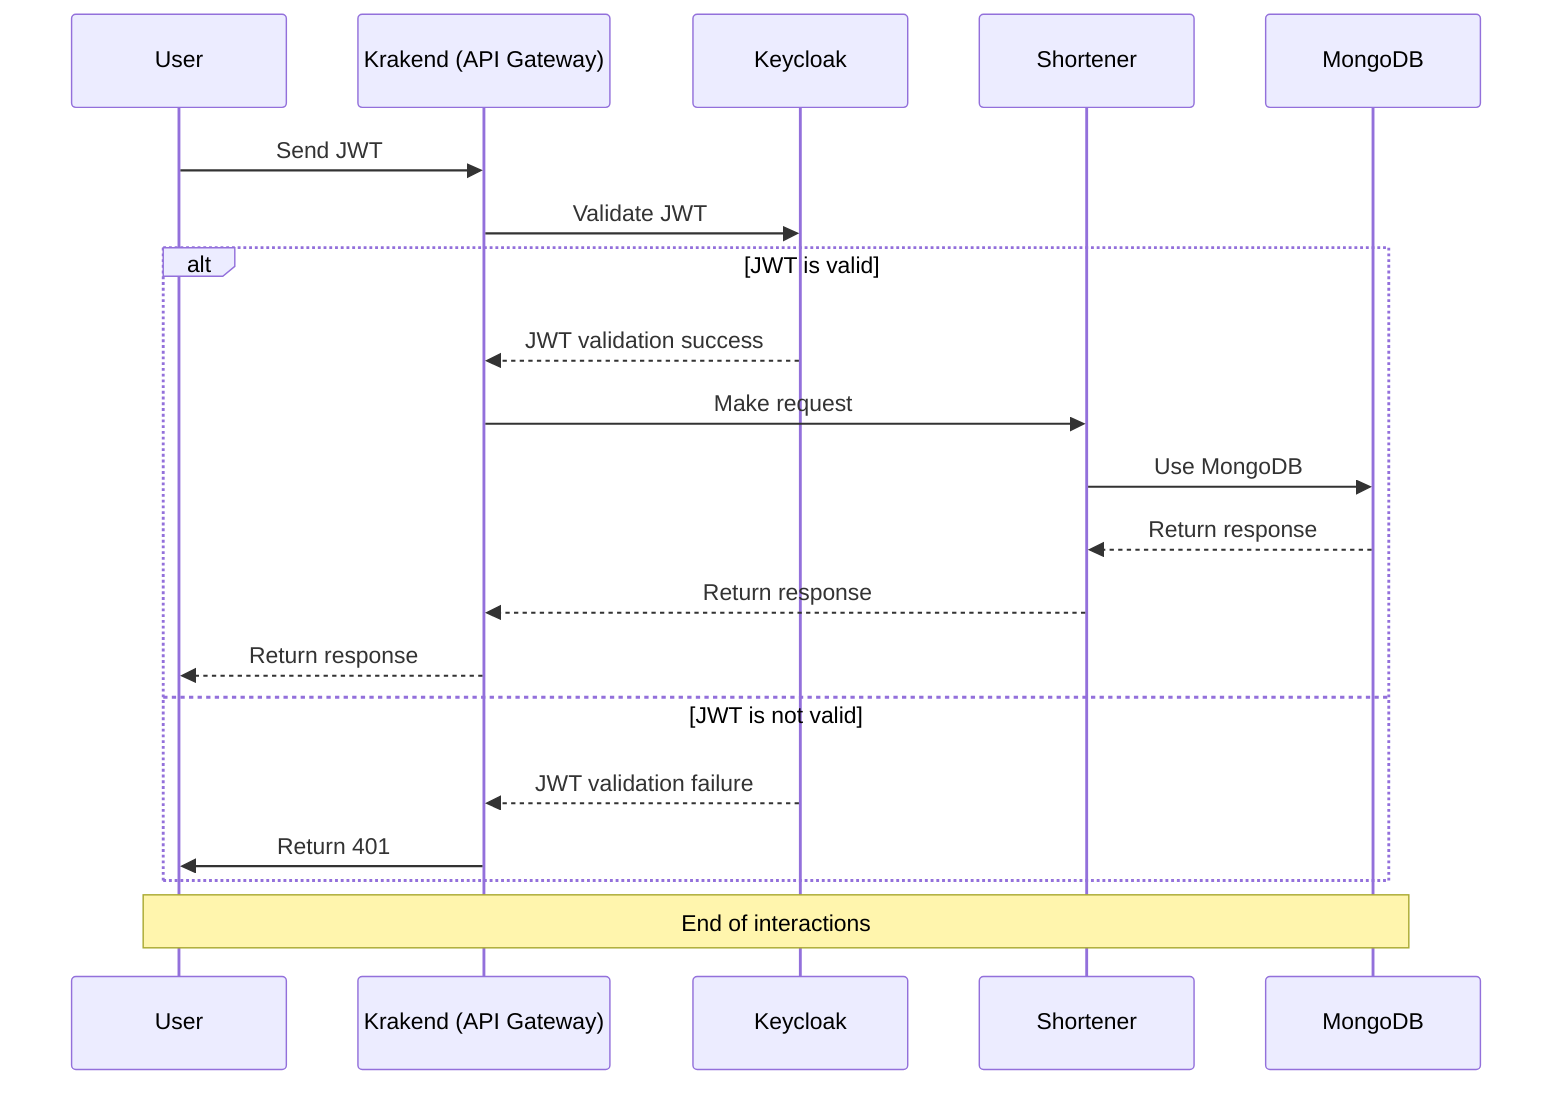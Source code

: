 sequenceDiagram
  participant User
  participant Krakend as Krakend (API Gateway)
  participant Keycloak
  participant Shortener
  participant MongoDB

  User->>Krakend: Send JWT
  Krakend->>Keycloak: Validate JWT
  alt JWT is valid
    Keycloak-->>Krakend: JWT validation success
    Krakend->>Shortener: Make request
    Shortener->>MongoDB: Use MongoDB
    MongoDB-->>Shortener: Return response
    Shortener-->>Krakend: Return response
    Krakend-->>User: Return response
  else JWT is not valid
    Keycloak-->>Krakend: JWT validation failure
    Krakend->>User: Return 401
  end
  Note over User, MongoDB: End of interactions